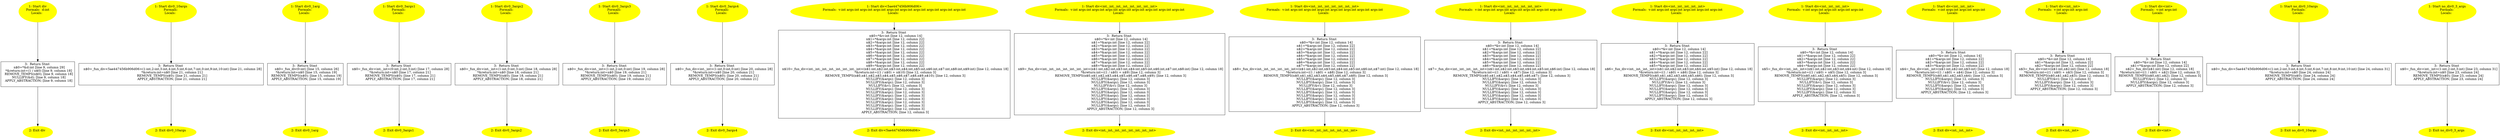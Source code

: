 /* @generated */
digraph cfg {
"div#939704114457859019.e5abef53fc8ff782b87b6a9041fd5e9a_1" [label="1: Start div\nFormals:  d:int\nLocals:  \n  " color=yellow style=filled]
	

	 "div#939704114457859019.e5abef53fc8ff782b87b6a9041fd5e9a_1" -> "div#939704114457859019.e5abef53fc8ff782b87b6a9041fd5e9a_3" ;
"div#939704114457859019.e5abef53fc8ff782b87b6a9041fd5e9a_2" [label="2: Exit div \n  " color=yellow style=filled]
	

"div#939704114457859019.e5abef53fc8ff782b87b6a9041fd5e9a_3" [label="3:  Return Stmt \n   n$0=*&d:int [line 9, column 29]\n  *&return:int=(1 / n$0) [line 9, column 18]\n  REMOVE_TEMPS(n$0); [line 9, column 18]\n  NULLIFY(&d); [line 9, column 18]\n  APPLY_ABSTRACTION; [line 9, column 18]\n " shape="box"]
	

	 "div#939704114457859019.e5abef53fc8ff782b87b6a9041fd5e9a_3" -> "div#939704114457859019.e5abef53fc8ff782b87b6a9041fd5e9a_2" ;
"div0_10args#8060380451222357434.5d5e3d9d8aac7888fdc317b8bad53f34_1" [label="1: Start div0_10args\nFormals: \nLocals:  \n  " color=yellow style=filled]
	

	 "div0_10args#8060380451222357434.5d5e3d9d8aac7888fdc317b8bad53f34_1" -> "div0_10args#8060380451222357434.5d5e3d9d8aac7888fdc317b8bad53f34_3" ;
"div0_10args#8060380451222357434.5d5e3d9d8aac7888fdc317b8bad53f34_2" [label="2: Exit div0_10args \n  " color=yellow style=filled]
	

"div0_10args#8060380451222357434.5d5e3d9d8aac7888fdc317b8bad53f34_3" [label="3:  Return Stmt \n   n$0=_fun_div<5ae447456b906d06>(1:int,2:int,3:int,4:int,5:int,6:int,7:int,0:int,9:int,10:int) [line 21, column 28]\n  *&return:int=n$0 [line 21, column 21]\n  REMOVE_TEMPS(n$0); [line 21, column 21]\n  APPLY_ABSTRACTION; [line 21, column 21]\n " shape="box"]
	

	 "div0_10args#8060380451222357434.5d5e3d9d8aac7888fdc317b8bad53f34_3" -> "div0_10args#8060380451222357434.5d5e3d9d8aac7888fdc317b8bad53f34_2" ;
"div0_1arg#8396809931617150800.6140bce2d0bf65a5e0ac14dc05241b15_1" [label="1: Start div0_1arg\nFormals: \nLocals:  \n  " color=yellow style=filled]
	

	 "div0_1arg#8396809931617150800.6140bce2d0bf65a5e0ac14dc05241b15_1" -> "div0_1arg#8396809931617150800.6140bce2d0bf65a5e0ac14dc05241b15_3" ;
"div0_1arg#8396809931617150800.6140bce2d0bf65a5e0ac14dc05241b15_2" [label="2: Exit div0_1arg \n  " color=yellow style=filled]
	

"div0_1arg#8396809931617150800.6140bce2d0bf65a5e0ac14dc05241b15_3" [label="3:  Return Stmt \n   n$0=_fun_div(0:int) [line 15, column 26]\n  *&return:int=n$0 [line 15, column 19]\n  REMOVE_TEMPS(n$0); [line 15, column 19]\n  APPLY_ABSTRACTION; [line 15, column 19]\n " shape="box"]
	

	 "div0_1arg#8396809931617150800.6140bce2d0bf65a5e0ac14dc05241b15_3" -> "div0_1arg#8396809931617150800.6140bce2d0bf65a5e0ac14dc05241b15_2" ;
"div0_3args1#7890191366797792791.b9f7c9614e777d78d2718f16b4960982_1" [label="1: Start div0_3args1\nFormals: \nLocals:  \n  " color=yellow style=filled]
	

	 "div0_3args1#7890191366797792791.b9f7c9614e777d78d2718f16b4960982_1" -> "div0_3args1#7890191366797792791.b9f7c9614e777d78d2718f16b4960982_3" ;
"div0_3args1#7890191366797792791.b9f7c9614e777d78d2718f16b4960982_2" [label="2: Exit div0_3args1 \n  " color=yellow style=filled]
	

"div0_3args1#7890191366797792791.b9f7c9614e777d78d2718f16b4960982_3" [label="3:  Return Stmt \n   n$0=_fun_div<int,_int>(0:int,2:int,3:int) [line 17, column 28]\n  *&return:int=n$0 [line 17, column 21]\n  REMOVE_TEMPS(n$0); [line 17, column 21]\n  APPLY_ABSTRACTION; [line 17, column 21]\n " shape="box"]
	

	 "div0_3args1#7890191366797792791.b9f7c9614e777d78d2718f16b4960982_3" -> "div0_3args1#7890191366797792791.b9f7c9614e777d78d2718f16b4960982_2" ;
"div0_3args2#7891315067681635208.f28909755959799e19e1aa31246b6b2a_1" [label="1: Start div0_3args2\nFormals: \nLocals:  \n  " color=yellow style=filled]
	

	 "div0_3args2#7891315067681635208.f28909755959799e19e1aa31246b6b2a_1" -> "div0_3args2#7891315067681635208.f28909755959799e19e1aa31246b6b2a_3" ;
"div0_3args2#7891315067681635208.f28909755959799e19e1aa31246b6b2a_2" [label="2: Exit div0_3args2 \n  " color=yellow style=filled]
	

"div0_3args2#7891315067681635208.f28909755959799e19e1aa31246b6b2a_3" [label="3:  Return Stmt \n   n$0=_fun_div<int,_int>(1:int,0:int,3:int) [line 18, column 28]\n  *&return:int=n$0 [line 18, column 21]\n  REMOVE_TEMPS(n$0); [line 18, column 21]\n  APPLY_ABSTRACTION; [line 18, column 21]\n " shape="box"]
	

	 "div0_3args2#7891315067681635208.f28909755959799e19e1aa31246b6b2a_3" -> "div0_3args2#7891315067681635208.f28909755959799e19e1aa31246b6b2a_2" ;
"div0_3args3#7892144099449117077.ea71cce221ab33696773a5c44c97b921_1" [label="1: Start div0_3args3\nFormals: \nLocals:  \n  " color=yellow style=filled]
	

	 "div0_3args3#7892144099449117077.ea71cce221ab33696773a5c44c97b921_1" -> "div0_3args3#7892144099449117077.ea71cce221ab33696773a5c44c97b921_3" ;
"div0_3args3#7892144099449117077.ea71cce221ab33696773a5c44c97b921_2" [label="2: Exit div0_3args3 \n  " color=yellow style=filled]
	

"div0_3args3#7892144099449117077.ea71cce221ab33696773a5c44c97b921_3" [label="3:  Return Stmt \n   n$0=_fun_div<int,_int>(1:int,2:int,0:int) [line 19, column 28]\n  *&return:int=n$0 [line 19, column 21]\n  REMOVE_TEMPS(n$0); [line 19, column 21]\n  APPLY_ABSTRACTION; [line 19, column 21]\n " shape="box"]
	

	 "div0_3args3#7892144099449117077.ea71cce221ab33696773a5c44c97b921_3" -> "div0_3args3#7892144099449117077.ea71cce221ab33696773a5c44c97b921_2" ;
"div0_3args4#7893267800332959494.6d072652fd38db05107348f63ee1b93a_1" [label="1: Start div0_3args4\nFormals: \nLocals:  \n  " color=yellow style=filled]
	

	 "div0_3args4#7893267800332959494.6d072652fd38db05107348f63ee1b93a_1" -> "div0_3args4#7893267800332959494.6d072652fd38db05107348f63ee1b93a_3" ;
"div0_3args4#7893267800332959494.6d072652fd38db05107348f63ee1b93a_2" [label="2: Exit div0_3args4 \n  " color=yellow style=filled]
	

"div0_3args4#7893267800332959494.6d072652fd38db05107348f63ee1b93a_3" [label="3:  Return Stmt \n   n$0=_fun_div<int,_int>(1:int,0:int,0:int) [line 20, column 28]\n  *&return:int=n$0 [line 20, column 21]\n  REMOVE_TEMPS(n$0); [line 20, column 21]\n  APPLY_ABSTRACTION; [line 20, column 21]\n " shape="box"]
	

	 "div0_3args4#7893267800332959494.6d072652fd38db05107348f63ee1b93a_3" -> "div0_3args4#7893267800332959494.6d072652fd38db05107348f63ee1b93a_2" ;
"div<5ae447456b906d06>#12298750679068733123.dd4ff2f9113143f49a67d69f1e7c59b7_1" [label="1: Start div<5ae447456b906d06>\nFormals:  v:int args:int args:int args:int args:int args:int args:int args:int args:int args:int\nLocals:  \n  " color=yellow style=filled]
	

	 "div<5ae447456b906d06>#12298750679068733123.dd4ff2f9113143f49a67d69f1e7c59b7_1" -> "div<5ae447456b906d06>#12298750679068733123.dd4ff2f9113143f49a67d69f1e7c59b7_3" ;
"div<5ae447456b906d06>#12298750679068733123.dd4ff2f9113143f49a67d69f1e7c59b7_2" [label="2: Exit div<5ae447456b906d06> \n  " color=yellow style=filled]
	

"div<5ae447456b906d06>#12298750679068733123.dd4ff2f9113143f49a67d69f1e7c59b7_3" [label="3:  Return Stmt \n   n$0=*&v:int [line 12, column 14]\n  n$1=*&args:int [line 12, column 22]\n  n$2=*&args:int [line 12, column 22]\n  n$3=*&args:int [line 12, column 22]\n  n$4=*&args:int [line 12, column 22]\n  n$5=*&args:int [line 12, column 22]\n  n$6=*&args:int [line 12, column 22]\n  n$7=*&args:int [line 12, column 22]\n  n$8=*&args:int [line 12, column 22]\n  n$9=*&args:int [line 12, column 22]\n  n$10=_fun_div<int,_int,_int,_int,_int,_int,_int,_int>(n$1:int,n$2:int,n$3:int,n$4:int,n$5:int,n$6:int,n$7:int,n$8:int,n$9:int) [line 12, column 18]\n  *&return:int=((1 / n$0) + n$10) [line 12, column 3]\n  REMOVE_TEMPS(n$0,n$1,n$2,n$3,n$4,n$5,n$6,n$7,n$8,n$9,n$10); [line 12, column 3]\n  NULLIFY(&args); [line 12, column 3]\n  NULLIFY(&args); [line 12, column 3]\n  NULLIFY(&v); [line 12, column 3]\n  NULLIFY(&args); [line 12, column 3]\n  NULLIFY(&args); [line 12, column 3]\n  NULLIFY(&args); [line 12, column 3]\n  NULLIFY(&args); [line 12, column 3]\n  NULLIFY(&args); [line 12, column 3]\n  NULLIFY(&args); [line 12, column 3]\n  NULLIFY(&args); [line 12, column 3]\n  APPLY_ABSTRACTION; [line 12, column 3]\n " shape="box"]
	

	 "div<5ae447456b906d06>#12298750679068733123.dd4ff2f9113143f49a67d69f1e7c59b7_3" -> "div<5ae447456b906d06>#12298750679068733123.dd4ff2f9113143f49a67d69f1e7c59b7_2" ;
"div<int,_int,_int,_int,_int,_int,_int,_int>#13538112871773045902.edabdd6d501cca67b2efc95f4b62c47c_1" [label="1: Start div<int,_int,_int,_int,_int,_int,_int,_int>\nFormals:  v:int args:int args:int args:int args:int args:int args:int args:int args:int\nLocals:  \n  " color=yellow style=filled]
	

	 "div<int,_int,_int,_int,_int,_int,_int,_int>#13538112871773045902.edabdd6d501cca67b2efc95f4b62c47c_1" -> "div<int,_int,_int,_int,_int,_int,_int,_int>#13538112871773045902.edabdd6d501cca67b2efc95f4b62c47c_3" ;
"div<int,_int,_int,_int,_int,_int,_int,_int>#13538112871773045902.edabdd6d501cca67b2efc95f4b62c47c_2" [label="2: Exit div<int,_int,_int,_int,_int,_int,_int,_int> \n  " color=yellow style=filled]
	

"div<int,_int,_int,_int,_int,_int,_int,_int>#13538112871773045902.edabdd6d501cca67b2efc95f4b62c47c_3" [label="3:  Return Stmt \n   n$0=*&v:int [line 12, column 14]\n  n$1=*&args:int [line 12, column 22]\n  n$2=*&args:int [line 12, column 22]\n  n$3=*&args:int [line 12, column 22]\n  n$4=*&args:int [line 12, column 22]\n  n$5=*&args:int [line 12, column 22]\n  n$6=*&args:int [line 12, column 22]\n  n$7=*&args:int [line 12, column 22]\n  n$8=*&args:int [line 12, column 22]\n  n$9=_fun_div<int,_int,_int,_int,_int,_int,_int>(n$1:int,n$2:int,n$3:int,n$4:int,n$5:int,n$6:int,n$7:int,n$8:int) [line 12, column 18]\n  *&return:int=((1 / n$0) + n$9) [line 12, column 3]\n  REMOVE_TEMPS(n$0,n$1,n$2,n$3,n$4,n$5,n$6,n$7,n$8,n$9); [line 12, column 3]\n  NULLIFY(&args); [line 12, column 3]\n  NULLIFY(&args); [line 12, column 3]\n  NULLIFY(&v); [line 12, column 3]\n  NULLIFY(&args); [line 12, column 3]\n  NULLIFY(&args); [line 12, column 3]\n  NULLIFY(&args); [line 12, column 3]\n  NULLIFY(&args); [line 12, column 3]\n  NULLIFY(&args); [line 12, column 3]\n  NULLIFY(&args); [line 12, column 3]\n  APPLY_ABSTRACTION; [line 12, column 3]\n " shape="box"]
	

	 "div<int,_int,_int,_int,_int,_int,_int,_int>#13538112871773045902.edabdd6d501cca67b2efc95f4b62c47c_3" -> "div<int,_int,_int,_int,_int,_int,_int,_int>#13538112871773045902.edabdd6d501cca67b2efc95f4b62c47c_2" ;
"div<int,_int,_int,_int,_int,_int,_int>#6206795879557593257.947579aeef725938370fdf2599d7b021_1" [label="1: Start div<int,_int,_int,_int,_int,_int,_int>\nFormals:  v:int args:int args:int args:int args:int args:int args:int args:int\nLocals:  \n  " color=yellow style=filled]
	

	 "div<int,_int,_int,_int,_int,_int,_int>#6206795879557593257.947579aeef725938370fdf2599d7b021_1" -> "div<int,_int,_int,_int,_int,_int,_int>#6206795879557593257.947579aeef725938370fdf2599d7b021_3" ;
"div<int,_int,_int,_int,_int,_int,_int>#6206795879557593257.947579aeef725938370fdf2599d7b021_2" [label="2: Exit div<int,_int,_int,_int,_int,_int,_int> \n  " color=yellow style=filled]
	

"div<int,_int,_int,_int,_int,_int,_int>#6206795879557593257.947579aeef725938370fdf2599d7b021_3" [label="3:  Return Stmt \n   n$0=*&v:int [line 12, column 14]\n  n$1=*&args:int [line 12, column 22]\n  n$2=*&args:int [line 12, column 22]\n  n$3=*&args:int [line 12, column 22]\n  n$4=*&args:int [line 12, column 22]\n  n$5=*&args:int [line 12, column 22]\n  n$6=*&args:int [line 12, column 22]\n  n$7=*&args:int [line 12, column 22]\n  n$8=_fun_div<int,_int,_int,_int,_int,_int>(n$1:int,n$2:int,n$3:int,n$4:int,n$5:int,n$6:int,n$7:int) [line 12, column 18]\n  *&return:int=((1 / n$0) + n$8) [line 12, column 3]\n  REMOVE_TEMPS(n$0,n$1,n$2,n$3,n$4,n$5,n$6,n$7,n$8); [line 12, column 3]\n  NULLIFY(&args); [line 12, column 3]\n  NULLIFY(&args); [line 12, column 3]\n  NULLIFY(&v); [line 12, column 3]\n  NULLIFY(&args); [line 12, column 3]\n  NULLIFY(&args); [line 12, column 3]\n  NULLIFY(&args); [line 12, column 3]\n  NULLIFY(&args); [line 12, column 3]\n  NULLIFY(&args); [line 12, column 3]\n  APPLY_ABSTRACTION; [line 12, column 3]\n " shape="box"]
	

	 "div<int,_int,_int,_int,_int,_int,_int>#6206795879557593257.947579aeef725938370fdf2599d7b021_3" -> "div<int,_int,_int,_int,_int,_int,_int>#6206795879557593257.947579aeef725938370fdf2599d7b021_2" ;
"div<int,_int,_int,_int,_int,_int>#3336039933926765080.205c84e7d2493ff784c3c896709c77b5_1" [label="1: Start div<int,_int,_int,_int,_int,_int>\nFormals:  v:int args:int args:int args:int args:int args:int args:int\nLocals:  \n  " color=yellow style=filled]
	

	 "div<int,_int,_int,_int,_int,_int>#3336039933926765080.205c84e7d2493ff784c3c896709c77b5_1" -> "div<int,_int,_int,_int,_int,_int>#3336039933926765080.205c84e7d2493ff784c3c896709c77b5_3" ;
"div<int,_int,_int,_int,_int,_int>#3336039933926765080.205c84e7d2493ff784c3c896709c77b5_2" [label="2: Exit div<int,_int,_int,_int,_int,_int> \n  " color=yellow style=filled]
	

"div<int,_int,_int,_int,_int,_int>#3336039933926765080.205c84e7d2493ff784c3c896709c77b5_3" [label="3:  Return Stmt \n   n$0=*&v:int [line 12, column 14]\n  n$1=*&args:int [line 12, column 22]\n  n$2=*&args:int [line 12, column 22]\n  n$3=*&args:int [line 12, column 22]\n  n$4=*&args:int [line 12, column 22]\n  n$5=*&args:int [line 12, column 22]\n  n$6=*&args:int [line 12, column 22]\n  n$7=_fun_div<int,_int,_int,_int,_int>(n$1:int,n$2:int,n$3:int,n$4:int,n$5:int,n$6:int) [line 12, column 18]\n  *&return:int=((1 / n$0) + n$7) [line 12, column 3]\n  REMOVE_TEMPS(n$0,n$1,n$2,n$3,n$4,n$5,n$6,n$7); [line 12, column 3]\n  NULLIFY(&args); [line 12, column 3]\n  NULLIFY(&args); [line 12, column 3]\n  NULLIFY(&v); [line 12, column 3]\n  NULLIFY(&args); [line 12, column 3]\n  NULLIFY(&args); [line 12, column 3]\n  NULLIFY(&args); [line 12, column 3]\n  NULLIFY(&args); [line 12, column 3]\n  APPLY_ABSTRACTION; [line 12, column 3]\n " shape="box"]
	

	 "div<int,_int,_int,_int,_int,_int>#3336039933926765080.205c84e7d2493ff784c3c896709c77b5_3" -> "div<int,_int,_int,_int,_int,_int>#3336039933926765080.205c84e7d2493ff784c3c896709c77b5_2" ;
"div<int,_int,_int,_int,_int>#5076243118329059791.a386b7ce634391a0b6d23e04590e10f7_1" [label="1: Start div<int,_int,_int,_int,_int>\nFormals:  v:int args:int args:int args:int args:int args:int\nLocals:  \n  " color=yellow style=filled]
	

	 "div<int,_int,_int,_int,_int>#5076243118329059791.a386b7ce634391a0b6d23e04590e10f7_1" -> "div<int,_int,_int,_int,_int>#5076243118329059791.a386b7ce634391a0b6d23e04590e10f7_3" ;
"div<int,_int,_int,_int,_int>#5076243118329059791.a386b7ce634391a0b6d23e04590e10f7_2" [label="2: Exit div<int,_int,_int,_int,_int> \n  " color=yellow style=filled]
	

"div<int,_int,_int,_int,_int>#5076243118329059791.a386b7ce634391a0b6d23e04590e10f7_3" [label="3:  Return Stmt \n   n$0=*&v:int [line 12, column 14]\n  n$1=*&args:int [line 12, column 22]\n  n$2=*&args:int [line 12, column 22]\n  n$3=*&args:int [line 12, column 22]\n  n$4=*&args:int [line 12, column 22]\n  n$5=*&args:int [line 12, column 22]\n  n$6=_fun_div<int,_int,_int,_int>(n$1:int,n$2:int,n$3:int,n$4:int,n$5:int) [line 12, column 18]\n  *&return:int=((1 / n$0) + n$6) [line 12, column 3]\n  REMOVE_TEMPS(n$0,n$1,n$2,n$3,n$4,n$5,n$6); [line 12, column 3]\n  NULLIFY(&args); [line 12, column 3]\n  NULLIFY(&v); [line 12, column 3]\n  NULLIFY(&args); [line 12, column 3]\n  NULLIFY(&args); [line 12, column 3]\n  NULLIFY(&args); [line 12, column 3]\n  NULLIFY(&args); [line 12, column 3]\n  APPLY_ABSTRACTION; [line 12, column 3]\n " shape="box"]
	

	 "div<int,_int,_int,_int,_int>#5076243118329059791.a386b7ce634391a0b6d23e04590e10f7_3" -> "div<int,_int,_int,_int,_int>#5076243118329059791.a386b7ce634391a0b6d23e04590e10f7_2" ;
"div<int,_int,_int,_int>#8757625089851425298.b2435e522727548b9dd98f01f659493d_1" [label="1: Start div<int,_int,_int,_int>\nFormals:  v:int args:int args:int args:int args:int\nLocals:  \n  " color=yellow style=filled]
	

	 "div<int,_int,_int,_int>#8757625089851425298.b2435e522727548b9dd98f01f659493d_1" -> "div<int,_int,_int,_int>#8757625089851425298.b2435e522727548b9dd98f01f659493d_3" ;
"div<int,_int,_int,_int>#8757625089851425298.b2435e522727548b9dd98f01f659493d_2" [label="2: Exit div<int,_int,_int,_int> \n  " color=yellow style=filled]
	

"div<int,_int,_int,_int>#8757625089851425298.b2435e522727548b9dd98f01f659493d_3" [label="3:  Return Stmt \n   n$0=*&v:int [line 12, column 14]\n  n$1=*&args:int [line 12, column 22]\n  n$2=*&args:int [line 12, column 22]\n  n$3=*&args:int [line 12, column 22]\n  n$4=*&args:int [line 12, column 22]\n  n$5=_fun_div<int,_int,_int>(n$1:int,n$2:int,n$3:int,n$4:int) [line 12, column 18]\n  *&return:int=((1 / n$0) + n$5) [line 12, column 3]\n  REMOVE_TEMPS(n$0,n$1,n$2,n$3,n$4,n$5); [line 12, column 3]\n  NULLIFY(&args); [line 12, column 3]\n  NULLIFY(&v); [line 12, column 3]\n  NULLIFY(&args); [line 12, column 3]\n  NULLIFY(&args); [line 12, column 3]\n  NULLIFY(&args); [line 12, column 3]\n  APPLY_ABSTRACTION; [line 12, column 3]\n " shape="box"]
	

	 "div<int,_int,_int,_int>#8757625089851425298.b2435e522727548b9dd98f01f659493d_3" -> "div<int,_int,_int,_int>#8757625089851425298.b2435e522727548b9dd98f01f659493d_2" ;
"div<int,_int,_int>#6808557750472602405.0771eddf16547fd3a5d483a3bde846ec_1" [label="1: Start div<int,_int,_int>\nFormals:  v:int args:int args:int args:int\nLocals:  \n  " color=yellow style=filled]
	

	 "div<int,_int,_int>#6808557750472602405.0771eddf16547fd3a5d483a3bde846ec_1" -> "div<int,_int,_int>#6808557750472602405.0771eddf16547fd3a5d483a3bde846ec_3" ;
"div<int,_int,_int>#6808557750472602405.0771eddf16547fd3a5d483a3bde846ec_2" [label="2: Exit div<int,_int,_int> \n  " color=yellow style=filled]
	

"div<int,_int,_int>#6808557750472602405.0771eddf16547fd3a5d483a3bde846ec_3" [label="3:  Return Stmt \n   n$0=*&v:int [line 12, column 14]\n  n$1=*&args:int [line 12, column 22]\n  n$2=*&args:int [line 12, column 22]\n  n$3=*&args:int [line 12, column 22]\n  n$4=_fun_div<int,_int>(n$1:int,n$2:int,n$3:int) [line 12, column 18]\n  *&return:int=((1 / n$0) + n$4) [line 12, column 3]\n  REMOVE_TEMPS(n$0,n$1,n$2,n$3,n$4); [line 12, column 3]\n  NULLIFY(&args); [line 12, column 3]\n  NULLIFY(&v); [line 12, column 3]\n  NULLIFY(&args); [line 12, column 3]\n  NULLIFY(&args); [line 12, column 3]\n  APPLY_ABSTRACTION; [line 12, column 3]\n " shape="box"]
	

	 "div<int,_int,_int>#6808557750472602405.0771eddf16547fd3a5d483a3bde846ec_3" -> "div<int,_int,_int>#6808557750472602405.0771eddf16547fd3a5d483a3bde846ec_2" ;
"div<int,_int>#9554349413120774508.47a551956d899936159a9bcecb2ac6f8_1" [label="1: Start div<int,_int>\nFormals:  v:int args:int args:int\nLocals:  \n  " color=yellow style=filled]
	

	 "div<int,_int>#9554349413120774508.47a551956d899936159a9bcecb2ac6f8_1" -> "div<int,_int>#9554349413120774508.47a551956d899936159a9bcecb2ac6f8_3" ;
"div<int,_int>#9554349413120774508.47a551956d899936159a9bcecb2ac6f8_2" [label="2: Exit div<int,_int> \n  " color=yellow style=filled]
	

"div<int,_int>#9554349413120774508.47a551956d899936159a9bcecb2ac6f8_3" [label="3:  Return Stmt \n   n$0=*&v:int [line 12, column 14]\n  n$1=*&args:int [line 12, column 22]\n  n$2=*&args:int [line 12, column 22]\n  n$3=_fun_div<int>(n$1:int,n$2:int) [line 12, column 18]\n  *&return:int=((1 / n$0) + n$3) [line 12, column 3]\n  REMOVE_TEMPS(n$0,n$1,n$2,n$3); [line 12, column 3]\n  NULLIFY(&v); [line 12, column 3]\n  NULLIFY(&args); [line 12, column 3]\n  NULLIFY(&args); [line 12, column 3]\n  APPLY_ABSTRACTION; [line 12, column 3]\n " shape="box"]
	

	 "div<int,_int>#9554349413120774508.47a551956d899936159a9bcecb2ac6f8_3" -> "div<int,_int>#9554349413120774508.47a551956d899936159a9bcecb2ac6f8_2" ;
"div<int>#3427454070930604315.a63095b54e874547d61f722fd3ac0e3d_1" [label="1: Start div<int>\nFormals:  v:int args:int\nLocals:  \n  " color=yellow style=filled]
	

	 "div<int>#3427454070930604315.a63095b54e874547d61f722fd3ac0e3d_1" -> "div<int>#3427454070930604315.a63095b54e874547d61f722fd3ac0e3d_3" ;
"div<int>#3427454070930604315.a63095b54e874547d61f722fd3ac0e3d_2" [label="2: Exit div<int> \n  " color=yellow style=filled]
	

"div<int>#3427454070930604315.a63095b54e874547d61f722fd3ac0e3d_3" [label="3:  Return Stmt \n   n$0=*&v:int [line 12, column 14]\n  n$1=*&args:int [line 12, column 22]\n  n$2=_fun_div(n$1:int) [line 12, column 18]\n  *&return:int=((1 / n$0) + n$2) [line 12, column 3]\n  REMOVE_TEMPS(n$0,n$1,n$2); [line 12, column 3]\n  NULLIFY(&v); [line 12, column 3]\n  NULLIFY(&args); [line 12, column 3]\n  APPLY_ABSTRACTION; [line 12, column 3]\n " shape="box"]
	

	 "div<int>#3427454070930604315.a63095b54e874547d61f722fd3ac0e3d_3" -> "div<int>#3427454070930604315.a63095b54e874547d61f722fd3ac0e3d_2" ;
"no_div0_10args#17558686169582292843.344d82e7f0635a50a510c9184e41cf57_1" [label="1: Start no_div0_10args\nFormals: \nLocals:  \n  " color=yellow style=filled]
	

	 "no_div0_10args#17558686169582292843.344d82e7f0635a50a510c9184e41cf57_1" -> "no_div0_10args#17558686169582292843.344d82e7f0635a50a510c9184e41cf57_3" ;
"no_div0_10args#17558686169582292843.344d82e7f0635a50a510c9184e41cf57_2" [label="2: Exit no_div0_10args \n  " color=yellow style=filled]
	

"no_div0_10args#17558686169582292843.344d82e7f0635a50a510c9184e41cf57_3" [label="3:  Return Stmt \n   n$0=_fun_div<5ae447456b906d06>(1:int,2:int,3:int,4:int,5:int,6:int,7:int,8:int,9:int,10:int) [line 24, column 31]\n  *&return:int=n$0 [line 24, column 24]\n  REMOVE_TEMPS(n$0); [line 24, column 24]\n  APPLY_ABSTRACTION; [line 24, column 24]\n " shape="box"]
	

	 "no_div0_10args#17558686169582292843.344d82e7f0635a50a510c9184e41cf57_3" -> "no_div0_10args#17558686169582292843.344d82e7f0635a50a510c9184e41cf57_2" ;
"no_div0_3_args#17583117370113944842.458cf17f8d452c5c6e23fed0e741bf03_1" [label="1: Start no_div0_3_args\nFormals: \nLocals:  \n  " color=yellow style=filled]
	

	 "no_div0_3_args#17583117370113944842.458cf17f8d452c5c6e23fed0e741bf03_1" -> "no_div0_3_args#17583117370113944842.458cf17f8d452c5c6e23fed0e741bf03_3" ;
"no_div0_3_args#17583117370113944842.458cf17f8d452c5c6e23fed0e741bf03_2" [label="2: Exit no_div0_3_args \n  " color=yellow style=filled]
	

"no_div0_3_args#17583117370113944842.458cf17f8d452c5c6e23fed0e741bf03_3" [label="3:  Return Stmt \n   n$0=_fun_div<int,_int>(1:int,2:int,3:int) [line 23, column 31]\n  *&return:int=n$0 [line 23, column 24]\n  REMOVE_TEMPS(n$0); [line 23, column 24]\n  APPLY_ABSTRACTION; [line 23, column 24]\n " shape="box"]
	

	 "no_div0_3_args#17583117370113944842.458cf17f8d452c5c6e23fed0e741bf03_3" -> "no_div0_3_args#17583117370113944842.458cf17f8d452c5c6e23fed0e741bf03_2" ;
}
